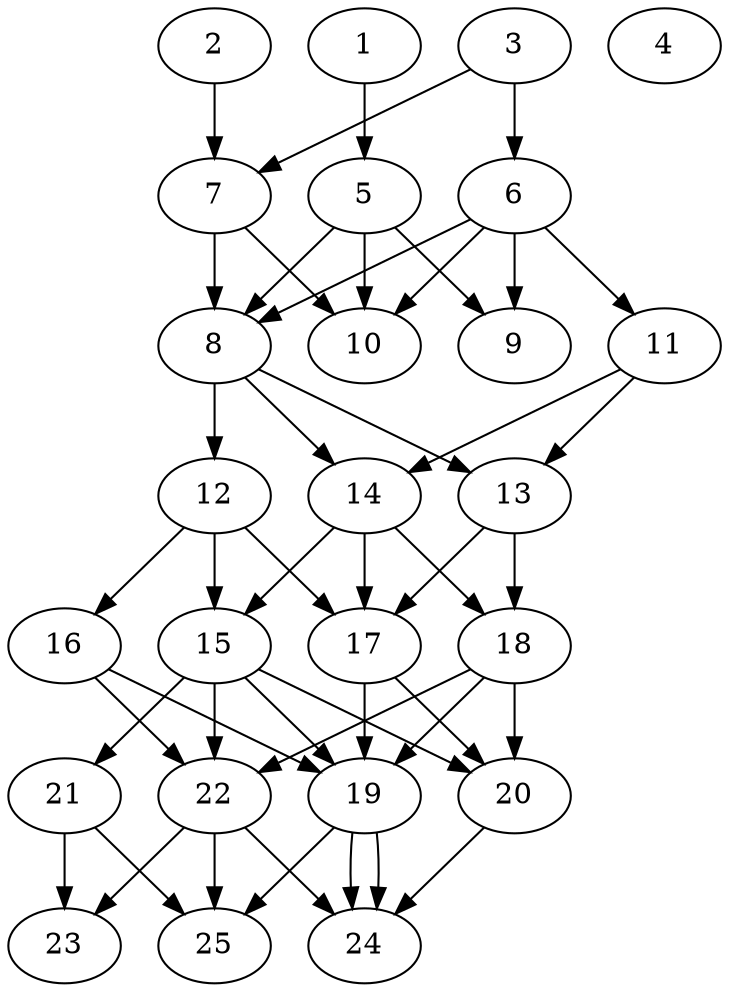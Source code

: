 // DAG automatically generated by daggen at Tue Jul 18 11:30:58 2017
// ./daggen --dot -n 25 --fat 0.5 --regular 0.8 --density 0.8 --jump 1 
digraph G {
  1 [size="1777420054", alpha="0.06"]
  1 -> 5 [size ="134217728"]
  2 [size="19084529966", alpha="0.13"]
  2 -> 7 [size ="679477248"]
  3 [size="368293445632", alpha="0.02"]
  3 -> 6 [size ="411041792"]
  3 -> 7 [size ="411041792"]
  4 [size="68719476736", alpha="0.02"]
  5 [size="148387303708", alpha="0.17"]
  5 -> 8 [size ="301989888"]
  5 -> 9 [size ="301989888"]
  5 -> 10 [size ="301989888"]
  6 [size="19623602434", alpha="0.06"]
  6 -> 8 [size ="679477248"]
  6 -> 9 [size ="679477248"]
  6 -> 10 [size ="679477248"]
  6 -> 11 [size ="679477248"]
  7 [size="1458674086", alpha="0.07"]
  7 -> 8 [size ="75497472"]
  7 -> 10 [size ="75497472"]
  8 [size="10533735272", alpha="0.02"]
  8 -> 12 [size ="679477248"]
  8 -> 13 [size ="679477248"]
  8 -> 14 [size ="679477248"]
  9 [size="2825568926", alpha="0.01"]
  10 [size="178641025957", alpha="0.04"]
  11 [size="20493217294", alpha="0.17"]
  11 -> 13 [size ="411041792"]
  11 -> 14 [size ="411041792"]
  12 [size="17837287396", alpha="0.11"]
  12 -> 15 [size ="33554432"]
  12 -> 16 [size ="33554432"]
  12 -> 17 [size ="33554432"]
  13 [size="231928233984", alpha="0.07"]
  13 -> 17 [size ="301989888"]
  13 -> 18 [size ="301989888"]
  14 [size="13237002347", alpha="0.02"]
  14 -> 15 [size ="838860800"]
  14 -> 17 [size ="838860800"]
  14 -> 18 [size ="838860800"]
  15 [size="134217728000", alpha="0.04"]
  15 -> 19 [size ="209715200"]
  15 -> 20 [size ="209715200"]
  15 -> 21 [size ="209715200"]
  15 -> 22 [size ="209715200"]
  16 [size="35090823966", alpha="0.05"]
  16 -> 19 [size ="33554432"]
  16 -> 22 [size ="33554432"]
  17 [size="39837646566", alpha="0.11"]
  17 -> 19 [size ="838860800"]
  17 -> 20 [size ="838860800"]
  18 [size="185987977600", alpha="0.09"]
  18 -> 19 [size ="679477248"]
  18 -> 20 [size ="679477248"]
  18 -> 22 [size ="679477248"]
  19 [size="5934849763", alpha="0.18"]
  19 -> 24 [size ="679477248"]
  19 -> 24 [size ="679477248"]
  19 -> 25 [size ="679477248"]
  20 [size="73058817324", alpha="0.16"]
  20 -> 24 [size ="134217728"]
  21 [size="1030555057101", alpha="0.14"]
  21 -> 23 [size ="679477248"]
  21 -> 25 [size ="679477248"]
  22 [size="8589934592", alpha="0.07"]
  22 -> 23 [size ="33554432"]
  22 -> 24 [size ="33554432"]
  22 -> 25 [size ="33554432"]
  23 [size="360673018992", alpha="0.14"]
  24 [size="1911720338", alpha="0.19"]
  25 [size="277104699904", alpha="0.09"]
}
